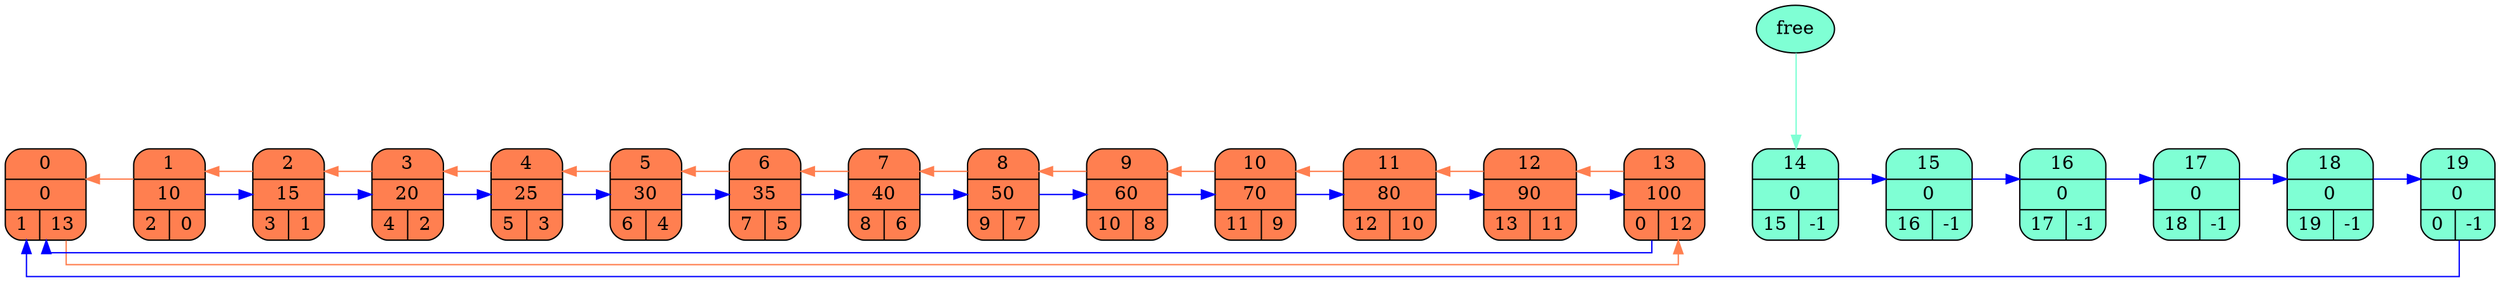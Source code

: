 digraph {
	
nodesep = 1
	splines = ortho
	node [shape=Mrecord]
	rankdir=LR

	struct0 [style=filled, fillcolor="#FF7F50", label="0|0|{1|13}"]
	struct1 [style=filled, fillcolor="#FF7F50", label="1|10|{2|0}"]
	struct2 [style=filled, fillcolor="#FF7F50", label="2|15|{3|1}"]
	struct3 [style=filled, fillcolor="#FF7F50", label="3|20|{4|2}"]
	struct4 [style=filled, fillcolor="#FF7F50", label="4|25|{5|3}"]
	struct5 [style=filled, fillcolor="#FF7F50", label="5|30|{6|4}"]
	struct6 [style=filled, fillcolor="#FF7F50", label="6|35|{7|5}"]
	struct7 [style=filled, fillcolor="#FF7F50", label="7|40|{8|6}"]
	struct8 [style=filled, fillcolor="#FF7F50", label="8|50|{9|7}"]
	struct9 [style=filled, fillcolor="#FF7F50", label="9|60|{10|8}"]
	struct10 [style=filled, fillcolor="#FF7F50", label="10|70|{11|9}"]
	struct11 [style=filled, fillcolor="#FF7F50", label="11|80|{12|10}"]
	struct12 [style=filled, fillcolor="#FF7F50", label="12|90|{13|11}"]
	struct13 [style=filled, fillcolor="#FF7F50", label="13|100|{0|12}"]
	struct14 [style=filled, fillcolor="#7FFFD4", label="14|0|{15|-1}"]
	struct15 [style=filled, fillcolor="#7FFFD4", label="15|0|{16|-1}"]
	struct16 [style=filled, fillcolor="#7FFFD4", label="16|0|{17|-1}"]
	struct17 [style=filled, fillcolor="#7FFFD4", label="17|0|{18|-1}"]
	struct18 [style=filled, fillcolor="#7FFFD4", label="18|0|{19|-1}"]
	struct19 [style=filled, fillcolor="#7FFFD4", label="19|0|{0|-1}"]

	struct0 -> struct1 [weight=1000, style="invis"] 
	struct1 -> struct2 [weight=1000, style="invis"] 
	struct2 -> struct3 [weight=1000, style="invis"] 
	struct3 -> struct4 [weight=1000, style="invis"] 
	struct4 -> struct5 [weight=1000, style="invis"] 
	struct5 -> struct6 [weight=1000, style="invis"] 
	struct6 -> struct7 [weight=1000, style="invis"] 
	struct7 -> struct8 [weight=1000, style="invis"] 
	struct8 -> struct9 [weight=1000, style="invis"] 
	struct9 -> struct10 [weight=1000, style="invis"] 
	struct10 -> struct11 [weight=1000, style="invis"] 
	struct11 -> struct12 [weight=1000, style="invis"] 
	struct12 -> struct13 [weight=1000, style="invis"] 
	struct13 -> struct14 [weight=1000, style="invis"] 
	struct14 -> struct15 [weight=1000, style="invis"] 
	struct15 -> struct16 [weight=1000, style="invis"] 
	struct16 -> struct17 [weight=1000, style="invis"] 
	struct17 -> struct18 [weight=1000, style="invis"] 
	struct18 -> struct19 [weight=1000, style="invis"] 

	struct0 -> struct13 [color="#FF7F50", constraint=fasle] 
	struct1 -> struct0 [color="#FF7F50", constraint=fasle] 
	struct2 -> struct1 [color="#FF7F50", constraint=fasle] 
	struct3 -> struct2 [color="#FF7F50", constraint=fasle] 
	struct4 -> struct3 [color="#FF7F50", constraint=fasle] 
	struct5 -> struct4 [color="#FF7F50", constraint=fasle] 
	struct6 -> struct5 [color="#FF7F50", constraint=fasle] 
	struct7 -> struct6 [color="#FF7F50", constraint=fasle] 
	struct8 -> struct7 [color="#FF7F50", constraint=fasle] 
	struct9 -> struct8 [color="#FF7F50", constraint=fasle] 
	struct10 -> struct9 [color="#FF7F50", constraint=fasle] 
	struct11 -> struct10 [color="#FF7F50", constraint=fasle] 
	struct12 -> struct11 [color="#FF7F50", constraint=fasle] 
	struct13 -> struct12 [color="#FF7F50", constraint=fasle] 

	struct1 -> struct2 [color="blue", constraint=fasle]
	struct2 -> struct3 [color="blue", constraint=fasle]
	struct3 -> struct4 [color="blue", constraint=fasle]
	struct4 -> struct5 [color="blue", constraint=fasle]
	struct5 -> struct6 [color="blue", constraint=fasle]
	struct6 -> struct7 [color="blue", constraint=fasle]
	struct7 -> struct8 [color="blue", constraint=fasle]
	struct8 -> struct9 [color="blue", constraint=fasle]
	struct9 -> struct10 [color="blue", constraint=fasle]
	struct10 -> struct11 [color="blue", constraint=fasle]
	struct11 -> struct12 [color="blue", constraint=fasle]
	struct12 -> struct13 [color="blue", constraint=fasle]
	struct13 -> struct0 [color="blue", constraint=fasle]
	struct14 -> struct15 [color="blue", constraint=fasle]
	struct15 -> struct16 [color="blue", constraint=fasle]
	struct16 -> struct17 [color="blue", constraint=fasle]
	struct17 -> struct18 [color="blue", constraint=fasle]
	struct18 -> struct19 [color="blue", constraint=fasle]
	struct19 -> struct0 [color="blue", constraint=fasle]

	free [shape=oval, style=filled, fillcolor="#7FFFD4"]
	free -> struct14 [color="#7FFFD4"] {rank = same; free; struct14;};
}
